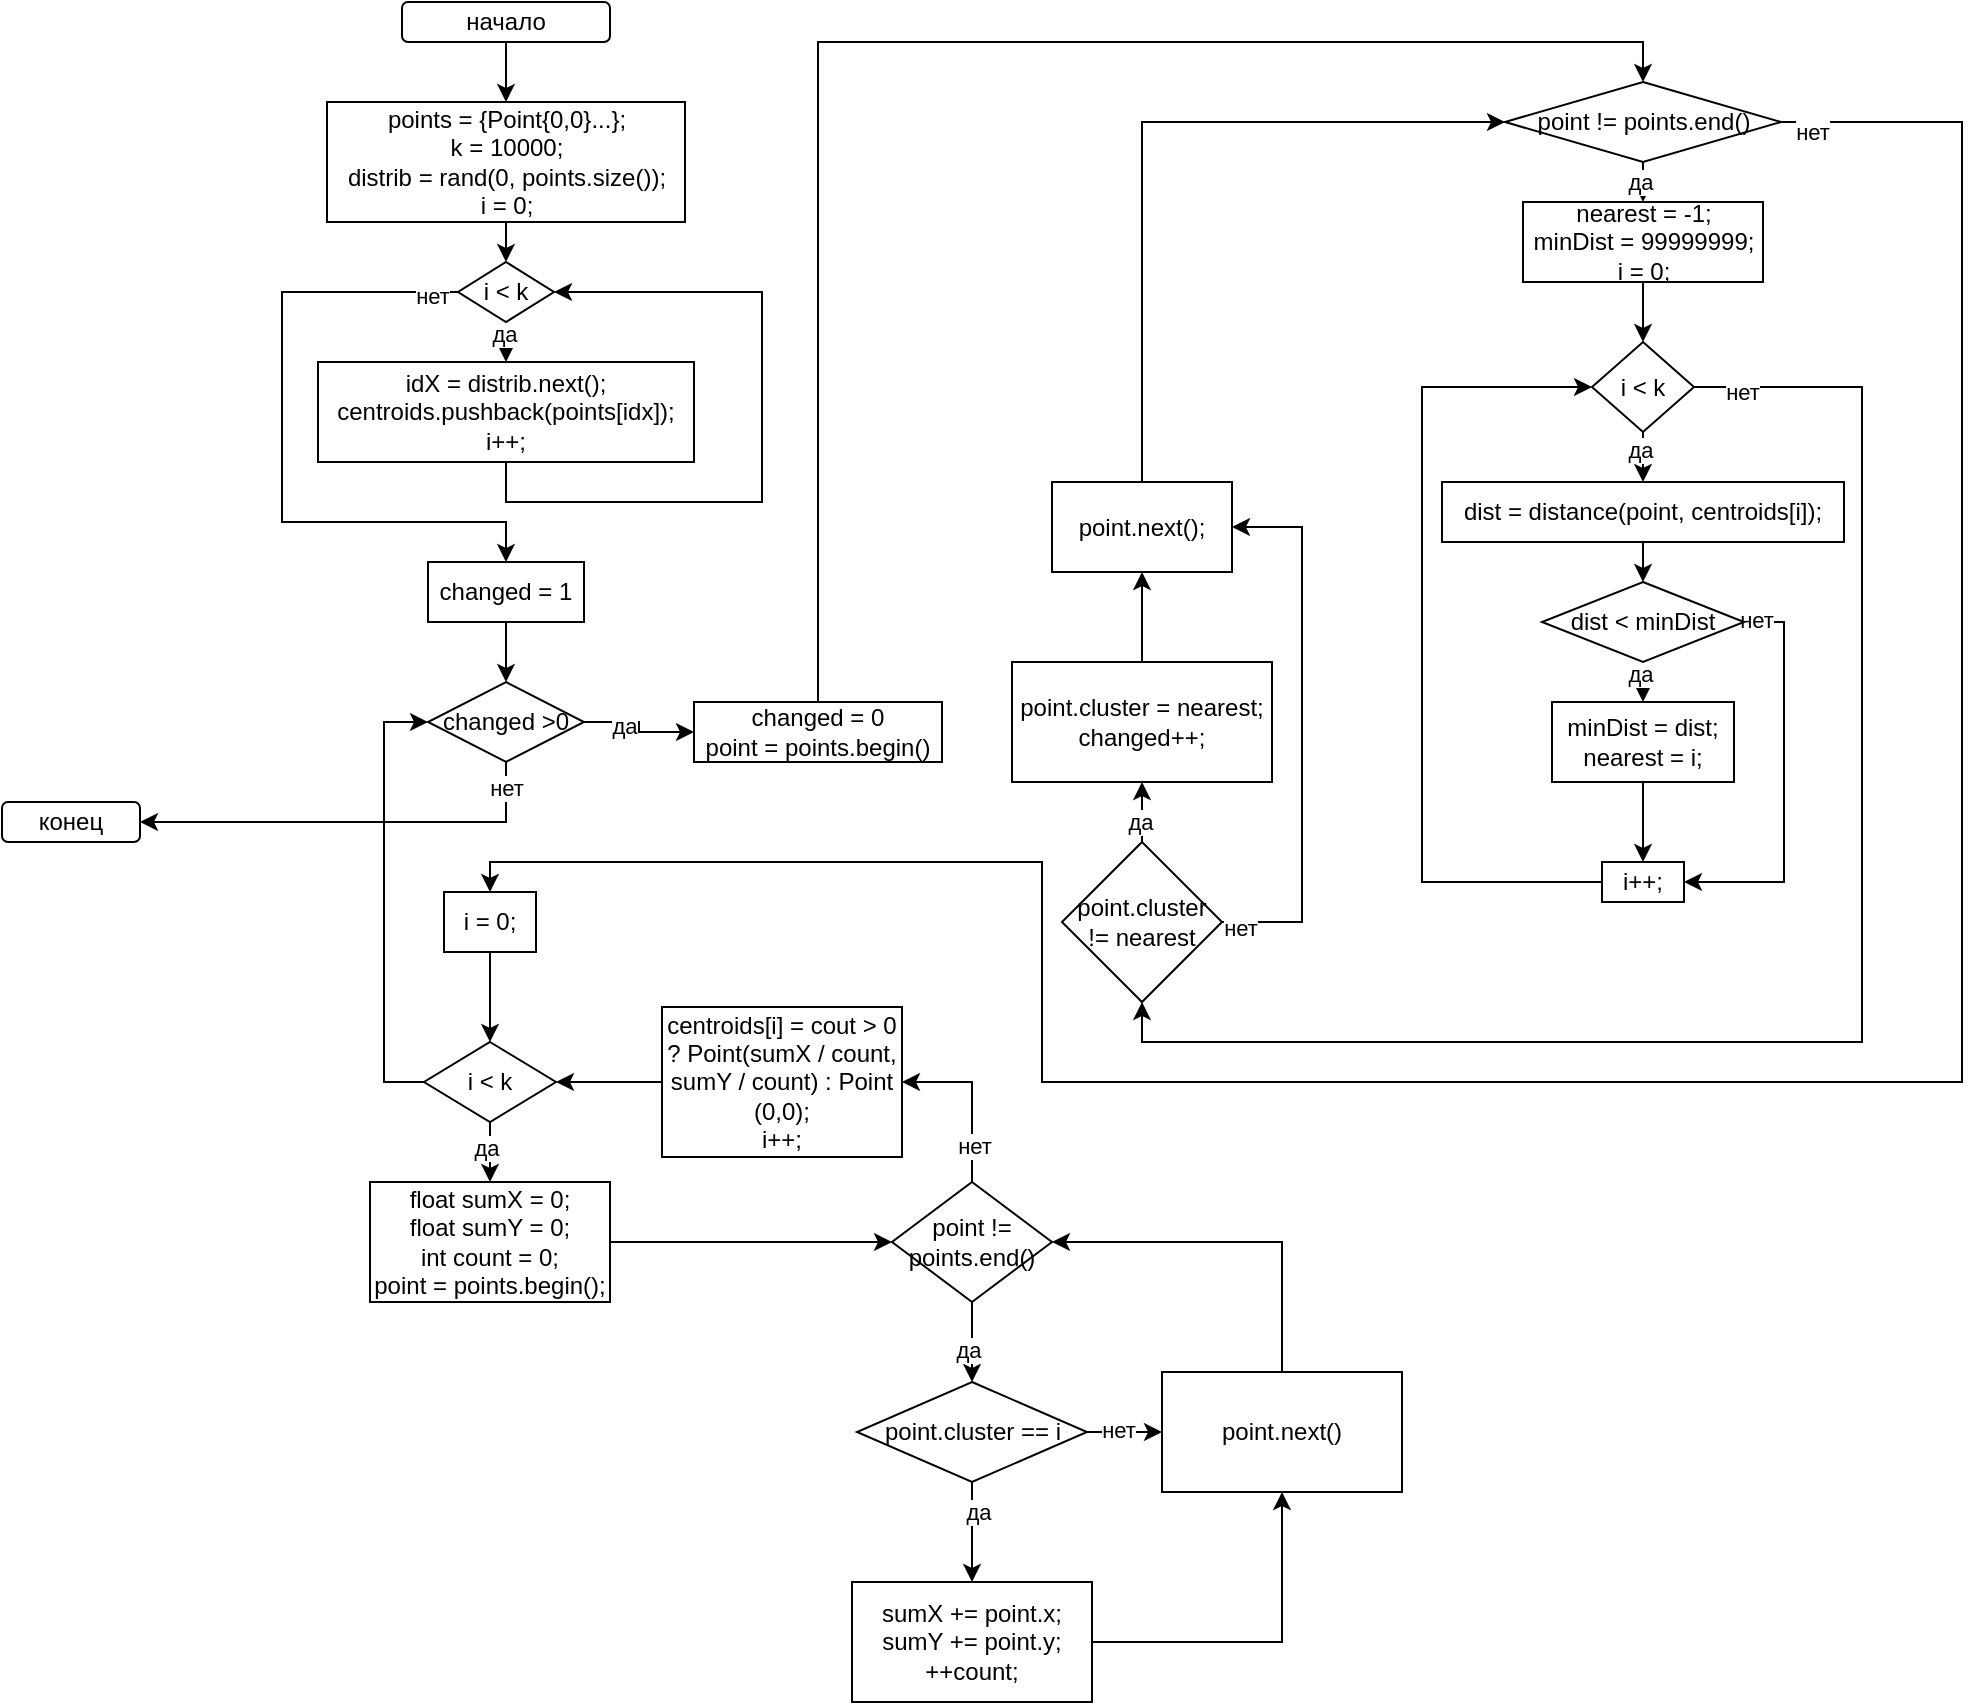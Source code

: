 <mxfile version="24.7.17">
  <diagram name="Страница — 1" id="RUNLWkEsqjCO8Yjy3WE6">
    <mxGraphModel dx="1509" dy="789" grid="1" gridSize="10" guides="1" tooltips="1" connect="1" arrows="1" fold="1" page="1" pageScale="1" pageWidth="827" pageHeight="1169" math="0" shadow="0">
      <root>
        <mxCell id="0" />
        <mxCell id="1" parent="0" />
        <mxCell id="VaOTeJD18OuPtdKX_SD6-4" style="edgeStyle=orthogonalEdgeStyle;rounded=0;orthogonalLoop=1;jettySize=auto;html=1;exitX=0.5;exitY=1;exitDx=0;exitDy=0;entryX=0.5;entryY=0;entryDx=0;entryDy=0;" edge="1" parent="1" source="VaOTeJD18OuPtdKX_SD6-1" target="VaOTeJD18OuPtdKX_SD6-3">
          <mxGeometry relative="1" as="geometry" />
        </mxCell>
        <mxCell id="VaOTeJD18OuPtdKX_SD6-1" value="начало" style="rounded=1;whiteSpace=wrap;html=1;" vertex="1" parent="1">
          <mxGeometry x="370" y="10" width="104" height="20" as="geometry" />
        </mxCell>
        <mxCell id="VaOTeJD18OuPtdKX_SD6-6" style="edgeStyle=orthogonalEdgeStyle;rounded=0;orthogonalLoop=1;jettySize=auto;html=1;exitX=0.5;exitY=1;exitDx=0;exitDy=0;entryX=0.5;entryY=0;entryDx=0;entryDy=0;" edge="1" parent="1" source="VaOTeJD18OuPtdKX_SD6-3" target="VaOTeJD18OuPtdKX_SD6-5">
          <mxGeometry relative="1" as="geometry" />
        </mxCell>
        <mxCell id="VaOTeJD18OuPtdKX_SD6-3" value="&lt;div&gt;points = {Point{0,0}...};&lt;/div&gt;k = 10000;&lt;div&gt;distrib = rand(0, points.size());&lt;/div&gt;&lt;div&gt;i = 0;&lt;/div&gt;" style="rounded=0;whiteSpace=wrap;html=1;" vertex="1" parent="1">
          <mxGeometry x="332.5" y="60" width="179" height="60" as="geometry" />
        </mxCell>
        <mxCell id="VaOTeJD18OuPtdKX_SD6-9" style="edgeStyle=orthogonalEdgeStyle;rounded=0;orthogonalLoop=1;jettySize=auto;html=1;exitX=0.5;exitY=1;exitDx=0;exitDy=0;entryX=0.5;entryY=0;entryDx=0;entryDy=0;" edge="1" parent="1" source="VaOTeJD18OuPtdKX_SD6-5" target="VaOTeJD18OuPtdKX_SD6-7">
          <mxGeometry relative="1" as="geometry" />
        </mxCell>
        <mxCell id="VaOTeJD18OuPtdKX_SD6-11" value="да" style="edgeLabel;html=1;align=center;verticalAlign=middle;resizable=0;points=[];" vertex="1" connectable="0" parent="VaOTeJD18OuPtdKX_SD6-9">
          <mxGeometry x="-0.414" y="-1" relative="1" as="geometry">
            <mxPoint as="offset" />
          </mxGeometry>
        </mxCell>
        <mxCell id="VaOTeJD18OuPtdKX_SD6-13" style="edgeStyle=orthogonalEdgeStyle;rounded=0;orthogonalLoop=1;jettySize=auto;html=1;exitX=0;exitY=0.5;exitDx=0;exitDy=0;entryX=0.5;entryY=0;entryDx=0;entryDy=0;" edge="1" parent="1" source="VaOTeJD18OuPtdKX_SD6-5" target="VaOTeJD18OuPtdKX_SD6-12">
          <mxGeometry relative="1" as="geometry">
            <Array as="points">
              <mxPoint x="310" y="155" />
              <mxPoint x="310" y="270" />
              <mxPoint x="422" y="270" />
            </Array>
          </mxGeometry>
        </mxCell>
        <mxCell id="VaOTeJD18OuPtdKX_SD6-19" value="нет" style="edgeLabel;html=1;align=center;verticalAlign=middle;resizable=0;points=[];" vertex="1" connectable="0" parent="VaOTeJD18OuPtdKX_SD6-13">
          <mxGeometry x="-0.922" y="2" relative="1" as="geometry">
            <mxPoint as="offset" />
          </mxGeometry>
        </mxCell>
        <mxCell id="VaOTeJD18OuPtdKX_SD6-5" value="i &amp;lt; k" style="rhombus;whiteSpace=wrap;html=1;" vertex="1" parent="1">
          <mxGeometry x="398" y="140" width="48" height="30" as="geometry" />
        </mxCell>
        <mxCell id="VaOTeJD18OuPtdKX_SD6-10" style="edgeStyle=orthogonalEdgeStyle;rounded=0;orthogonalLoop=1;jettySize=auto;html=1;exitX=0.5;exitY=1;exitDx=0;exitDy=0;entryX=1;entryY=0.5;entryDx=0;entryDy=0;" edge="1" parent="1" source="VaOTeJD18OuPtdKX_SD6-7" target="VaOTeJD18OuPtdKX_SD6-5">
          <mxGeometry relative="1" as="geometry">
            <Array as="points">
              <mxPoint x="422" y="260" />
              <mxPoint x="550" y="260" />
              <mxPoint x="550" y="155" />
            </Array>
          </mxGeometry>
        </mxCell>
        <mxCell id="VaOTeJD18OuPtdKX_SD6-7" value="idX = distrib.next();&lt;div&gt;centroids.pushback(points[idx]);&lt;/div&gt;&lt;div&gt;i++;&lt;/div&gt;" style="rounded=0;whiteSpace=wrap;html=1;" vertex="1" parent="1">
          <mxGeometry x="328" y="190" width="188" height="50" as="geometry" />
        </mxCell>
        <mxCell id="VaOTeJD18OuPtdKX_SD6-15" style="edgeStyle=orthogonalEdgeStyle;rounded=0;orthogonalLoop=1;jettySize=auto;html=1;exitX=0.5;exitY=1;exitDx=0;exitDy=0;entryX=0.5;entryY=0;entryDx=0;entryDy=0;" edge="1" parent="1" source="VaOTeJD18OuPtdKX_SD6-12" target="VaOTeJD18OuPtdKX_SD6-14">
          <mxGeometry relative="1" as="geometry" />
        </mxCell>
        <mxCell id="VaOTeJD18OuPtdKX_SD6-12" value="changed = 1" style="rounded=0;whiteSpace=wrap;html=1;" vertex="1" parent="1">
          <mxGeometry x="383" y="290" width="78" height="30" as="geometry" />
        </mxCell>
        <mxCell id="VaOTeJD18OuPtdKX_SD6-17" style="edgeStyle=orthogonalEdgeStyle;rounded=0;orthogonalLoop=1;jettySize=auto;html=1;exitX=1;exitY=0.5;exitDx=0;exitDy=0;entryX=0;entryY=0.5;entryDx=0;entryDy=0;" edge="1" parent="1" source="VaOTeJD18OuPtdKX_SD6-14" target="VaOTeJD18OuPtdKX_SD6-16">
          <mxGeometry relative="1" as="geometry" />
        </mxCell>
        <mxCell id="VaOTeJD18OuPtdKX_SD6-18" value="да" style="edgeLabel;html=1;align=center;verticalAlign=middle;resizable=0;points=[];" vertex="1" connectable="0" parent="VaOTeJD18OuPtdKX_SD6-17">
          <mxGeometry x="-0.335" y="-2" relative="1" as="geometry">
            <mxPoint as="offset" />
          </mxGeometry>
        </mxCell>
        <mxCell id="VaOTeJD18OuPtdKX_SD6-91" style="edgeStyle=orthogonalEdgeStyle;rounded=0;orthogonalLoop=1;jettySize=auto;html=1;exitX=0.5;exitY=1;exitDx=0;exitDy=0;entryX=1;entryY=0.5;entryDx=0;entryDy=0;" edge="1" parent="1" source="VaOTeJD18OuPtdKX_SD6-14" target="VaOTeJD18OuPtdKX_SD6-90">
          <mxGeometry relative="1" as="geometry" />
        </mxCell>
        <mxCell id="VaOTeJD18OuPtdKX_SD6-93" value="нет" style="edgeLabel;html=1;align=center;verticalAlign=middle;resizable=0;points=[];" vertex="1" connectable="0" parent="VaOTeJD18OuPtdKX_SD6-91">
          <mxGeometry x="-0.878" relative="1" as="geometry">
            <mxPoint as="offset" />
          </mxGeometry>
        </mxCell>
        <mxCell id="VaOTeJD18OuPtdKX_SD6-14" value="changed &amp;gt;0" style="rhombus;whiteSpace=wrap;html=1;" vertex="1" parent="1">
          <mxGeometry x="383" y="350" width="78" height="40" as="geometry" />
        </mxCell>
        <mxCell id="VaOTeJD18OuPtdKX_SD6-22" style="edgeStyle=orthogonalEdgeStyle;rounded=0;orthogonalLoop=1;jettySize=auto;html=1;exitX=0.5;exitY=0;exitDx=0;exitDy=0;entryX=0.5;entryY=0;entryDx=0;entryDy=0;" edge="1" parent="1" source="VaOTeJD18OuPtdKX_SD6-16" target="VaOTeJD18OuPtdKX_SD6-20">
          <mxGeometry relative="1" as="geometry" />
        </mxCell>
        <mxCell id="VaOTeJD18OuPtdKX_SD6-16" value="changed = 0&lt;div&gt;point = points.begin()&lt;/div&gt;" style="rounded=0;whiteSpace=wrap;html=1;" vertex="1" parent="1">
          <mxGeometry x="516" y="360" width="124" height="30" as="geometry" />
        </mxCell>
        <mxCell id="VaOTeJD18OuPtdKX_SD6-26" style="edgeStyle=orthogonalEdgeStyle;rounded=0;orthogonalLoop=1;jettySize=auto;html=1;exitX=0.5;exitY=1;exitDx=0;exitDy=0;entryX=0.5;entryY=0;entryDx=0;entryDy=0;" edge="1" parent="1" source="VaOTeJD18OuPtdKX_SD6-20" target="VaOTeJD18OuPtdKX_SD6-23">
          <mxGeometry relative="1" as="geometry" />
        </mxCell>
        <mxCell id="VaOTeJD18OuPtdKX_SD6-27" value="да" style="edgeLabel;html=1;align=center;verticalAlign=middle;resizable=0;points=[];" vertex="1" connectable="0" parent="VaOTeJD18OuPtdKX_SD6-26">
          <mxGeometry x="-0.043" y="-2" relative="1" as="geometry">
            <mxPoint as="offset" />
          </mxGeometry>
        </mxCell>
        <mxCell id="VaOTeJD18OuPtdKX_SD6-58" style="edgeStyle=orthogonalEdgeStyle;rounded=0;orthogonalLoop=1;jettySize=auto;html=1;exitX=1;exitY=0.5;exitDx=0;exitDy=0;entryX=0.5;entryY=0;entryDx=0;entryDy=0;" edge="1" parent="1" source="VaOTeJD18OuPtdKX_SD6-20" target="VaOTeJD18OuPtdKX_SD6-57">
          <mxGeometry relative="1" as="geometry">
            <Array as="points">
              <mxPoint x="1150" y="70" />
              <mxPoint x="1150" y="550" />
              <mxPoint x="690" y="550" />
              <mxPoint x="690" y="440" />
              <mxPoint x="414" y="440" />
            </Array>
          </mxGeometry>
        </mxCell>
        <mxCell id="VaOTeJD18OuPtdKX_SD6-88" value="нет" style="edgeLabel;html=1;align=center;verticalAlign=middle;resizable=0;points=[];" vertex="1" connectable="0" parent="VaOTeJD18OuPtdKX_SD6-58">
          <mxGeometry x="-0.979" y="-5" relative="1" as="geometry">
            <mxPoint as="offset" />
          </mxGeometry>
        </mxCell>
        <mxCell id="VaOTeJD18OuPtdKX_SD6-20" value="point != points.end()" style="rhombus;whiteSpace=wrap;html=1;" vertex="1" parent="1">
          <mxGeometry x="921.5" y="50" width="138" height="40" as="geometry" />
        </mxCell>
        <mxCell id="VaOTeJD18OuPtdKX_SD6-25" style="edgeStyle=orthogonalEdgeStyle;rounded=0;orthogonalLoop=1;jettySize=auto;html=1;exitX=0.5;exitY=1;exitDx=0;exitDy=0;entryX=0.5;entryY=0;entryDx=0;entryDy=0;" edge="1" parent="1" source="VaOTeJD18OuPtdKX_SD6-23" target="VaOTeJD18OuPtdKX_SD6-24">
          <mxGeometry relative="1" as="geometry" />
        </mxCell>
        <mxCell id="VaOTeJD18OuPtdKX_SD6-23" value="nearest = -1;&lt;div&gt;minDist = 99999999;&lt;/div&gt;&lt;div&gt;i = 0;&lt;/div&gt;" style="rounded=0;whiteSpace=wrap;html=1;" vertex="1" parent="1">
          <mxGeometry x="930.5" y="110" width="120" height="40" as="geometry" />
        </mxCell>
        <mxCell id="VaOTeJD18OuPtdKX_SD6-29" style="edgeStyle=orthogonalEdgeStyle;rounded=0;orthogonalLoop=1;jettySize=auto;html=1;exitX=0.5;exitY=1;exitDx=0;exitDy=0;entryX=0.5;entryY=0;entryDx=0;entryDy=0;" edge="1" parent="1" source="VaOTeJD18OuPtdKX_SD6-24" target="VaOTeJD18OuPtdKX_SD6-28">
          <mxGeometry relative="1" as="geometry" />
        </mxCell>
        <mxCell id="VaOTeJD18OuPtdKX_SD6-30" value="да" style="edgeLabel;html=1;align=center;verticalAlign=middle;resizable=0;points=[];" vertex="1" connectable="0" parent="VaOTeJD18OuPtdKX_SD6-29">
          <mxGeometry x="-0.291" y="-2" relative="1" as="geometry">
            <mxPoint as="offset" />
          </mxGeometry>
        </mxCell>
        <mxCell id="VaOTeJD18OuPtdKX_SD6-86" style="edgeStyle=orthogonalEdgeStyle;rounded=0;orthogonalLoop=1;jettySize=auto;html=1;exitX=1;exitY=0.5;exitDx=0;exitDy=0;entryX=0.5;entryY=1;entryDx=0;entryDy=0;" edge="1" parent="1" source="VaOTeJD18OuPtdKX_SD6-24" target="VaOTeJD18OuPtdKX_SD6-45">
          <mxGeometry relative="1" as="geometry">
            <Array as="points">
              <mxPoint x="1100" y="203" />
              <mxPoint x="1100" y="530" />
              <mxPoint x="740" y="530" />
            </Array>
          </mxGeometry>
        </mxCell>
        <mxCell id="VaOTeJD18OuPtdKX_SD6-87" value="нет" style="edgeLabel;html=1;align=center;verticalAlign=middle;resizable=0;points=[];" vertex="1" connectable="0" parent="VaOTeJD18OuPtdKX_SD6-86">
          <mxGeometry x="-0.941" y="-2" relative="1" as="geometry">
            <mxPoint as="offset" />
          </mxGeometry>
        </mxCell>
        <mxCell id="VaOTeJD18OuPtdKX_SD6-24" value="i &amp;lt; k" style="rhombus;whiteSpace=wrap;html=1;" vertex="1" parent="1">
          <mxGeometry x="965" y="180" width="51" height="45" as="geometry" />
        </mxCell>
        <mxCell id="VaOTeJD18OuPtdKX_SD6-32" style="edgeStyle=orthogonalEdgeStyle;rounded=0;orthogonalLoop=1;jettySize=auto;html=1;exitX=0.5;exitY=1;exitDx=0;exitDy=0;entryX=0.5;entryY=0;entryDx=0;entryDy=0;" edge="1" parent="1" source="VaOTeJD18OuPtdKX_SD6-28" target="VaOTeJD18OuPtdKX_SD6-31">
          <mxGeometry relative="1" as="geometry" />
        </mxCell>
        <mxCell id="VaOTeJD18OuPtdKX_SD6-28" value="dist = distance(point, centroids[i]);" style="rounded=0;whiteSpace=wrap;html=1;" vertex="1" parent="1">
          <mxGeometry x="890" y="250" width="201" height="30" as="geometry" />
        </mxCell>
        <mxCell id="VaOTeJD18OuPtdKX_SD6-34" style="edgeStyle=orthogonalEdgeStyle;rounded=0;orthogonalLoop=1;jettySize=auto;html=1;exitX=0.5;exitY=1;exitDx=0;exitDy=0;entryX=0.5;entryY=0;entryDx=0;entryDy=0;" edge="1" parent="1" source="VaOTeJD18OuPtdKX_SD6-31" target="VaOTeJD18OuPtdKX_SD6-33">
          <mxGeometry relative="1" as="geometry" />
        </mxCell>
        <mxCell id="VaOTeJD18OuPtdKX_SD6-35" value="да" style="edgeLabel;html=1;align=center;verticalAlign=middle;resizable=0;points=[];" vertex="1" connectable="0" parent="VaOTeJD18OuPtdKX_SD6-34">
          <mxGeometry x="-0.414" y="-2" relative="1" as="geometry">
            <mxPoint as="offset" />
          </mxGeometry>
        </mxCell>
        <mxCell id="VaOTeJD18OuPtdKX_SD6-43" style="edgeStyle=orthogonalEdgeStyle;rounded=0;orthogonalLoop=1;jettySize=auto;html=1;exitX=1;exitY=0.5;exitDx=0;exitDy=0;entryX=1;entryY=0.5;entryDx=0;entryDy=0;" edge="1" parent="1" source="VaOTeJD18OuPtdKX_SD6-31" target="VaOTeJD18OuPtdKX_SD6-36">
          <mxGeometry relative="1" as="geometry" />
        </mxCell>
        <mxCell id="VaOTeJD18OuPtdKX_SD6-44" value="нет" style="edgeLabel;html=1;align=center;verticalAlign=middle;resizable=0;points=[];" vertex="1" connectable="0" parent="VaOTeJD18OuPtdKX_SD6-43">
          <mxGeometry x="-0.94" y="1" relative="1" as="geometry">
            <mxPoint as="offset" />
          </mxGeometry>
        </mxCell>
        <mxCell id="VaOTeJD18OuPtdKX_SD6-31" value="dist &amp;lt; minDist" style="rhombus;whiteSpace=wrap;html=1;" vertex="1" parent="1">
          <mxGeometry x="940" y="300" width="101" height="40" as="geometry" />
        </mxCell>
        <mxCell id="VaOTeJD18OuPtdKX_SD6-37" style="edgeStyle=orthogonalEdgeStyle;rounded=0;orthogonalLoop=1;jettySize=auto;html=1;exitX=0.5;exitY=1;exitDx=0;exitDy=0;entryX=0.5;entryY=0;entryDx=0;entryDy=0;" edge="1" parent="1" source="VaOTeJD18OuPtdKX_SD6-33" target="VaOTeJD18OuPtdKX_SD6-36">
          <mxGeometry relative="1" as="geometry" />
        </mxCell>
        <mxCell id="VaOTeJD18OuPtdKX_SD6-33" value="minDist = dist;&lt;div&gt;nearest = i;&lt;/div&gt;" style="rounded=0;whiteSpace=wrap;html=1;" vertex="1" parent="1">
          <mxGeometry x="945" y="360" width="91" height="40" as="geometry" />
        </mxCell>
        <mxCell id="VaOTeJD18OuPtdKX_SD6-46" style="edgeStyle=orthogonalEdgeStyle;rounded=0;orthogonalLoop=1;jettySize=auto;html=1;exitX=0;exitY=0.5;exitDx=0;exitDy=0;entryX=0;entryY=0.5;entryDx=0;entryDy=0;" edge="1" parent="1" source="VaOTeJD18OuPtdKX_SD6-36" target="VaOTeJD18OuPtdKX_SD6-24">
          <mxGeometry relative="1" as="geometry">
            <Array as="points">
              <mxPoint x="880" y="450" />
              <mxPoint x="880" y="203" />
            </Array>
          </mxGeometry>
        </mxCell>
        <mxCell id="VaOTeJD18OuPtdKX_SD6-36" value="i++;" style="rounded=0;whiteSpace=wrap;html=1;" vertex="1" parent="1">
          <mxGeometry x="970" y="440" width="41" height="20" as="geometry" />
        </mxCell>
        <mxCell id="VaOTeJD18OuPtdKX_SD6-49" style="edgeStyle=orthogonalEdgeStyle;rounded=0;orthogonalLoop=1;jettySize=auto;html=1;exitX=0.5;exitY=0;exitDx=0;exitDy=0;entryX=0.5;entryY=1;entryDx=0;entryDy=0;" edge="1" parent="1" source="VaOTeJD18OuPtdKX_SD6-45" target="VaOTeJD18OuPtdKX_SD6-48">
          <mxGeometry relative="1" as="geometry" />
        </mxCell>
        <mxCell id="VaOTeJD18OuPtdKX_SD6-50" value="да" style="edgeLabel;html=1;align=center;verticalAlign=middle;resizable=0;points=[];" vertex="1" connectable="0" parent="VaOTeJD18OuPtdKX_SD6-49">
          <mxGeometry x="-0.303" y="1" relative="1" as="geometry">
            <mxPoint as="offset" />
          </mxGeometry>
        </mxCell>
        <mxCell id="VaOTeJD18OuPtdKX_SD6-53" style="edgeStyle=orthogonalEdgeStyle;rounded=0;orthogonalLoop=1;jettySize=auto;html=1;entryX=1;entryY=0.5;entryDx=0;entryDy=0;" edge="1" parent="1" source="VaOTeJD18OuPtdKX_SD6-45" target="VaOTeJD18OuPtdKX_SD6-51">
          <mxGeometry relative="1" as="geometry">
            <Array as="points">
              <mxPoint x="820" y="470" />
              <mxPoint x="820" y="273" />
            </Array>
          </mxGeometry>
        </mxCell>
        <mxCell id="VaOTeJD18OuPtdKX_SD6-54" value="нет" style="edgeLabel;html=1;align=center;verticalAlign=middle;resizable=0;points=[];" vertex="1" connectable="0" parent="VaOTeJD18OuPtdKX_SD6-53">
          <mxGeometry x="-0.934" y="-3" relative="1" as="geometry">
            <mxPoint as="offset" />
          </mxGeometry>
        </mxCell>
        <mxCell id="VaOTeJD18OuPtdKX_SD6-45" value="point.cluster != nearest" style="rhombus;whiteSpace=wrap;html=1;" vertex="1" parent="1">
          <mxGeometry x="700" y="430" width="80" height="80" as="geometry" />
        </mxCell>
        <mxCell id="VaOTeJD18OuPtdKX_SD6-52" style="edgeStyle=orthogonalEdgeStyle;rounded=0;orthogonalLoop=1;jettySize=auto;html=1;exitX=0.5;exitY=0;exitDx=0;exitDy=0;entryX=0.5;entryY=1;entryDx=0;entryDy=0;" edge="1" parent="1" source="VaOTeJD18OuPtdKX_SD6-48" target="VaOTeJD18OuPtdKX_SD6-51">
          <mxGeometry relative="1" as="geometry" />
        </mxCell>
        <mxCell id="VaOTeJD18OuPtdKX_SD6-48" value="point.cluster = nearest;&lt;div&gt;changed++;&lt;/div&gt;" style="rounded=0;whiteSpace=wrap;html=1;" vertex="1" parent="1">
          <mxGeometry x="675" y="340" width="130" height="60" as="geometry" />
        </mxCell>
        <mxCell id="VaOTeJD18OuPtdKX_SD6-55" style="edgeStyle=orthogonalEdgeStyle;rounded=0;orthogonalLoop=1;jettySize=auto;html=1;exitX=0.5;exitY=0;exitDx=0;exitDy=0;entryX=0;entryY=0.5;entryDx=0;entryDy=0;" edge="1" parent="1" source="VaOTeJD18OuPtdKX_SD6-51" target="VaOTeJD18OuPtdKX_SD6-20">
          <mxGeometry relative="1" as="geometry" />
        </mxCell>
        <mxCell id="VaOTeJD18OuPtdKX_SD6-51" value="point.next();" style="rounded=0;whiteSpace=wrap;html=1;" vertex="1" parent="1">
          <mxGeometry x="695" y="250" width="90" height="45" as="geometry" />
        </mxCell>
        <mxCell id="VaOTeJD18OuPtdKX_SD6-60" style="edgeStyle=orthogonalEdgeStyle;rounded=0;orthogonalLoop=1;jettySize=auto;html=1;entryX=0.5;entryY=0;entryDx=0;entryDy=0;" edge="1" parent="1" source="VaOTeJD18OuPtdKX_SD6-57" target="VaOTeJD18OuPtdKX_SD6-59">
          <mxGeometry relative="1" as="geometry" />
        </mxCell>
        <mxCell id="VaOTeJD18OuPtdKX_SD6-57" value="i = 0;" style="rounded=0;whiteSpace=wrap;html=1;" vertex="1" parent="1">
          <mxGeometry x="391" y="455" width="46" height="30" as="geometry" />
        </mxCell>
        <mxCell id="VaOTeJD18OuPtdKX_SD6-63" style="edgeStyle=orthogonalEdgeStyle;rounded=0;orthogonalLoop=1;jettySize=auto;html=1;exitX=0.5;exitY=1;exitDx=0;exitDy=0;entryX=0.5;entryY=0;entryDx=0;entryDy=0;" edge="1" parent="1" source="VaOTeJD18OuPtdKX_SD6-59" target="VaOTeJD18OuPtdKX_SD6-62">
          <mxGeometry relative="1" as="geometry" />
        </mxCell>
        <mxCell id="VaOTeJD18OuPtdKX_SD6-64" value="да" style="edgeLabel;html=1;align=center;verticalAlign=middle;resizable=0;points=[];" vertex="1" connectable="0" parent="VaOTeJD18OuPtdKX_SD6-63">
          <mxGeometry x="-0.133" y="-2" relative="1" as="geometry">
            <mxPoint as="offset" />
          </mxGeometry>
        </mxCell>
        <mxCell id="VaOTeJD18OuPtdKX_SD6-89" style="edgeStyle=orthogonalEdgeStyle;rounded=0;orthogonalLoop=1;jettySize=auto;html=1;exitX=0;exitY=0.5;exitDx=0;exitDy=0;entryX=0;entryY=0.5;entryDx=0;entryDy=0;" edge="1" parent="1" source="VaOTeJD18OuPtdKX_SD6-59" target="VaOTeJD18OuPtdKX_SD6-14">
          <mxGeometry relative="1" as="geometry" />
        </mxCell>
        <mxCell id="VaOTeJD18OuPtdKX_SD6-59" value="i &amp;lt; k" style="rhombus;whiteSpace=wrap;html=1;" vertex="1" parent="1">
          <mxGeometry x="381" y="530" width="66" height="40" as="geometry" />
        </mxCell>
        <mxCell id="VaOTeJD18OuPtdKX_SD6-82" style="edgeStyle=orthogonalEdgeStyle;rounded=0;orthogonalLoop=1;jettySize=auto;html=1;exitX=1;exitY=0.5;exitDx=0;exitDy=0;entryX=0;entryY=0.5;entryDx=0;entryDy=0;" edge="1" parent="1" source="VaOTeJD18OuPtdKX_SD6-62" target="VaOTeJD18OuPtdKX_SD6-65">
          <mxGeometry relative="1" as="geometry">
            <Array as="points">
              <mxPoint x="615" y="630" />
            </Array>
          </mxGeometry>
        </mxCell>
        <mxCell id="VaOTeJD18OuPtdKX_SD6-62" value="float sumX = 0;&lt;div&gt;float sumY = 0;&lt;/div&gt;&lt;div&gt;int count = 0;&lt;/div&gt;&lt;div&gt;point = points.begin();&lt;/div&gt;" style="rounded=0;whiteSpace=wrap;html=1;" vertex="1" parent="1">
          <mxGeometry x="354" y="600" width="120" height="60" as="geometry" />
        </mxCell>
        <mxCell id="VaOTeJD18OuPtdKX_SD6-68" style="edgeStyle=orthogonalEdgeStyle;rounded=0;orthogonalLoop=1;jettySize=auto;html=1;exitX=0.5;exitY=1;exitDx=0;exitDy=0;entryX=0.5;entryY=0;entryDx=0;entryDy=0;" edge="1" parent="1" source="VaOTeJD18OuPtdKX_SD6-65" target="VaOTeJD18OuPtdKX_SD6-67">
          <mxGeometry relative="1" as="geometry" />
        </mxCell>
        <mxCell id="VaOTeJD18OuPtdKX_SD6-70" value="да" style="edgeLabel;html=1;align=center;verticalAlign=middle;resizable=0;points=[];" vertex="1" connectable="0" parent="VaOTeJD18OuPtdKX_SD6-68">
          <mxGeometry x="0.2" y="-2" relative="1" as="geometry">
            <mxPoint as="offset" />
          </mxGeometry>
        </mxCell>
        <mxCell id="VaOTeJD18OuPtdKX_SD6-83" style="edgeStyle=orthogonalEdgeStyle;rounded=0;orthogonalLoop=1;jettySize=auto;html=1;exitX=0.5;exitY=0;exitDx=0;exitDy=0;entryX=1;entryY=0.5;entryDx=0;entryDy=0;" edge="1" parent="1" source="VaOTeJD18OuPtdKX_SD6-65" target="VaOTeJD18OuPtdKX_SD6-80">
          <mxGeometry relative="1" as="geometry" />
        </mxCell>
        <mxCell id="VaOTeJD18OuPtdKX_SD6-84" value="нет" style="edgeLabel;html=1;align=center;verticalAlign=middle;resizable=0;points=[];" vertex="1" connectable="0" parent="VaOTeJD18OuPtdKX_SD6-83">
          <mxGeometry x="-0.57" y="-1" relative="1" as="geometry">
            <mxPoint as="offset" />
          </mxGeometry>
        </mxCell>
        <mxCell id="VaOTeJD18OuPtdKX_SD6-65" value="point != points.end()" style="rhombus;whiteSpace=wrap;html=1;" vertex="1" parent="1">
          <mxGeometry x="615" y="600" width="80" height="60" as="geometry" />
        </mxCell>
        <mxCell id="VaOTeJD18OuPtdKX_SD6-74" style="edgeStyle=orthogonalEdgeStyle;rounded=0;orthogonalLoop=1;jettySize=auto;html=1;exitX=0.5;exitY=1;exitDx=0;exitDy=0;entryX=0.5;entryY=0;entryDx=0;entryDy=0;" edge="1" parent="1" source="VaOTeJD18OuPtdKX_SD6-67" target="VaOTeJD18OuPtdKX_SD6-71">
          <mxGeometry relative="1" as="geometry" />
        </mxCell>
        <mxCell id="VaOTeJD18OuPtdKX_SD6-75" value="да" style="edgeLabel;html=1;align=center;verticalAlign=middle;resizable=0;points=[];" vertex="1" connectable="0" parent="VaOTeJD18OuPtdKX_SD6-74">
          <mxGeometry x="-0.4" y="3" relative="1" as="geometry">
            <mxPoint as="offset" />
          </mxGeometry>
        </mxCell>
        <mxCell id="VaOTeJD18OuPtdKX_SD6-77" style="edgeStyle=orthogonalEdgeStyle;rounded=0;orthogonalLoop=1;jettySize=auto;html=1;exitX=1;exitY=0.5;exitDx=0;exitDy=0;entryX=0;entryY=0.5;entryDx=0;entryDy=0;" edge="1" parent="1" source="VaOTeJD18OuPtdKX_SD6-67" target="VaOTeJD18OuPtdKX_SD6-73">
          <mxGeometry relative="1" as="geometry" />
        </mxCell>
        <mxCell id="VaOTeJD18OuPtdKX_SD6-78" value="нет" style="edgeLabel;html=1;align=center;verticalAlign=middle;resizable=0;points=[];" vertex="1" connectable="0" parent="VaOTeJD18OuPtdKX_SD6-77">
          <mxGeometry x="-0.2" y="1" relative="1" as="geometry">
            <mxPoint as="offset" />
          </mxGeometry>
        </mxCell>
        <mxCell id="VaOTeJD18OuPtdKX_SD6-67" value="point.cluster == i" style="rhombus;whiteSpace=wrap;html=1;" vertex="1" parent="1">
          <mxGeometry x="597.5" y="700" width="115" height="50" as="geometry" />
        </mxCell>
        <mxCell id="VaOTeJD18OuPtdKX_SD6-76" style="edgeStyle=orthogonalEdgeStyle;rounded=0;orthogonalLoop=1;jettySize=auto;html=1;exitX=1;exitY=0.5;exitDx=0;exitDy=0;entryX=0.5;entryY=1;entryDx=0;entryDy=0;" edge="1" parent="1" source="VaOTeJD18OuPtdKX_SD6-71" target="VaOTeJD18OuPtdKX_SD6-73">
          <mxGeometry relative="1" as="geometry" />
        </mxCell>
        <mxCell id="VaOTeJD18OuPtdKX_SD6-71" value="sumX += point.x;&lt;div&gt;sumY += point.y;&lt;/div&gt;&lt;div&gt;++count;&lt;/div&gt;" style="rounded=0;whiteSpace=wrap;html=1;" vertex="1" parent="1">
          <mxGeometry x="595" y="800" width="120" height="60" as="geometry" />
        </mxCell>
        <mxCell id="VaOTeJD18OuPtdKX_SD6-79" style="edgeStyle=orthogonalEdgeStyle;rounded=0;orthogonalLoop=1;jettySize=auto;html=1;exitX=0.5;exitY=0;exitDx=0;exitDy=0;entryX=1;entryY=0.5;entryDx=0;entryDy=0;" edge="1" parent="1" source="VaOTeJD18OuPtdKX_SD6-73" target="VaOTeJD18OuPtdKX_SD6-65">
          <mxGeometry relative="1" as="geometry" />
        </mxCell>
        <mxCell id="VaOTeJD18OuPtdKX_SD6-73" value="point.next()" style="rounded=0;whiteSpace=wrap;html=1;" vertex="1" parent="1">
          <mxGeometry x="750" y="695" width="120" height="60" as="geometry" />
        </mxCell>
        <mxCell id="VaOTeJD18OuPtdKX_SD6-85" style="edgeStyle=orthogonalEdgeStyle;rounded=0;orthogonalLoop=1;jettySize=auto;html=1;exitX=0;exitY=0.5;exitDx=0;exitDy=0;entryX=1;entryY=0.5;entryDx=0;entryDy=0;" edge="1" parent="1" source="VaOTeJD18OuPtdKX_SD6-80" target="VaOTeJD18OuPtdKX_SD6-59">
          <mxGeometry relative="1" as="geometry" />
        </mxCell>
        <mxCell id="VaOTeJD18OuPtdKX_SD6-80" value="centroids[i] = cout &amp;gt; 0 ? Point(sumX / count, sumY / count) : Point (0,0);&lt;div&gt;i++;&lt;/div&gt;" style="rounded=0;whiteSpace=wrap;html=1;" vertex="1" parent="1">
          <mxGeometry x="500" y="512.5" width="120" height="75" as="geometry" />
        </mxCell>
        <mxCell id="VaOTeJD18OuPtdKX_SD6-90" value="конец" style="rounded=1;whiteSpace=wrap;html=1;" vertex="1" parent="1">
          <mxGeometry x="170" y="410" width="69" height="20" as="geometry" />
        </mxCell>
      </root>
    </mxGraphModel>
  </diagram>
</mxfile>
